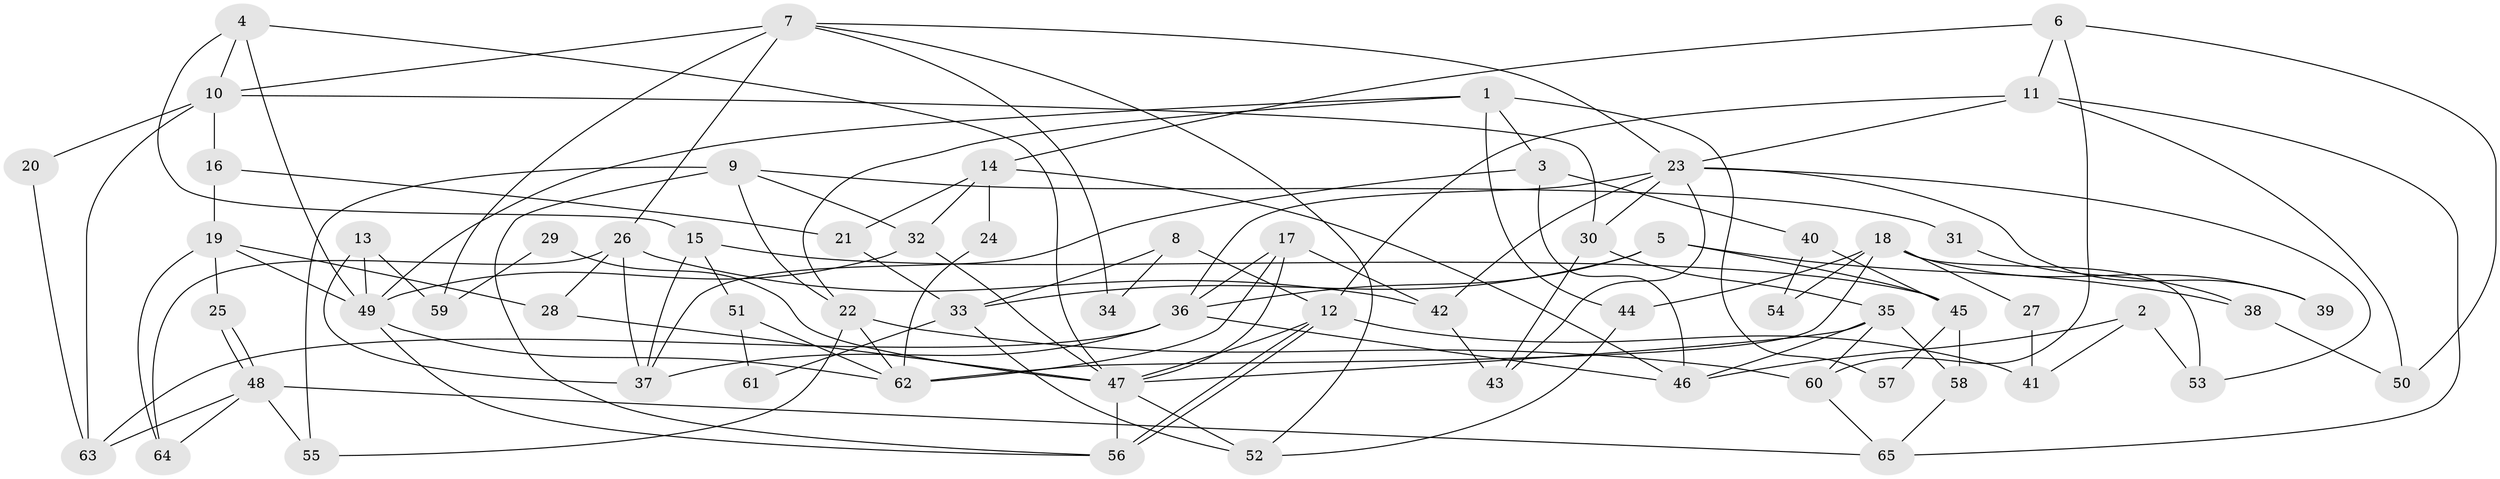 // coarse degree distribution, {7: 0.09090909090909091, 12: 0.030303030303030304, 15: 0.030303030303030304, 4: 0.15151515151515152, 10: 0.030303030303030304, 6: 0.09090909090909091, 3: 0.2727272727272727, 2: 0.21212121212121213, 8: 0.06060606060606061, 5: 0.030303030303030304}
// Generated by graph-tools (version 1.1) at 2025/50/03/04/25 22:50:57]
// undirected, 65 vertices, 130 edges
graph export_dot {
  node [color=gray90,style=filled];
  1;
  2;
  3;
  4;
  5;
  6;
  7;
  8;
  9;
  10;
  11;
  12;
  13;
  14;
  15;
  16;
  17;
  18;
  19;
  20;
  21;
  22;
  23;
  24;
  25;
  26;
  27;
  28;
  29;
  30;
  31;
  32;
  33;
  34;
  35;
  36;
  37;
  38;
  39;
  40;
  41;
  42;
  43;
  44;
  45;
  46;
  47;
  48;
  49;
  50;
  51;
  52;
  53;
  54;
  55;
  56;
  57;
  58;
  59;
  60;
  61;
  62;
  63;
  64;
  65;
  1 -- 22;
  1 -- 3;
  1 -- 44;
  1 -- 49;
  1 -- 57;
  2 -- 53;
  2 -- 46;
  2 -- 41;
  3 -- 46;
  3 -- 37;
  3 -- 40;
  4 -- 47;
  4 -- 49;
  4 -- 10;
  4 -- 15;
  5 -- 36;
  5 -- 45;
  5 -- 33;
  5 -- 38;
  6 -- 11;
  6 -- 60;
  6 -- 14;
  6 -- 50;
  7 -- 23;
  7 -- 26;
  7 -- 10;
  7 -- 34;
  7 -- 52;
  7 -- 59;
  8 -- 33;
  8 -- 12;
  8 -- 34;
  9 -- 22;
  9 -- 32;
  9 -- 31;
  9 -- 55;
  9 -- 56;
  10 -- 16;
  10 -- 20;
  10 -- 30;
  10 -- 63;
  11 -- 12;
  11 -- 23;
  11 -- 50;
  11 -- 65;
  12 -- 47;
  12 -- 56;
  12 -- 56;
  12 -- 41;
  13 -- 37;
  13 -- 49;
  13 -- 59;
  14 -- 32;
  14 -- 21;
  14 -- 24;
  14 -- 46;
  15 -- 37;
  15 -- 45;
  15 -- 51;
  16 -- 21;
  16 -- 19;
  17 -- 42;
  17 -- 47;
  17 -- 36;
  17 -- 62;
  18 -- 62;
  18 -- 44;
  18 -- 27;
  18 -- 39;
  18 -- 53;
  18 -- 54;
  19 -- 49;
  19 -- 25;
  19 -- 28;
  19 -- 64;
  20 -- 63;
  21 -- 33;
  22 -- 62;
  22 -- 60;
  22 -- 55;
  23 -- 36;
  23 -- 30;
  23 -- 39;
  23 -- 42;
  23 -- 43;
  23 -- 53;
  24 -- 62;
  25 -- 48;
  25 -- 48;
  26 -- 42;
  26 -- 64;
  26 -- 28;
  26 -- 37;
  27 -- 41;
  28 -- 47;
  29 -- 59;
  29 -- 47;
  30 -- 35;
  30 -- 43;
  31 -- 38;
  32 -- 47;
  32 -- 49;
  33 -- 52;
  33 -- 61;
  35 -- 46;
  35 -- 47;
  35 -- 58;
  35 -- 60;
  36 -- 63;
  36 -- 37;
  36 -- 46;
  38 -- 50;
  40 -- 45;
  40 -- 54;
  42 -- 43;
  44 -- 52;
  45 -- 58;
  45 -- 57;
  47 -- 56;
  47 -- 52;
  48 -- 55;
  48 -- 63;
  48 -- 64;
  48 -- 65;
  49 -- 56;
  49 -- 62;
  51 -- 62;
  51 -- 61;
  58 -- 65;
  60 -- 65;
}
